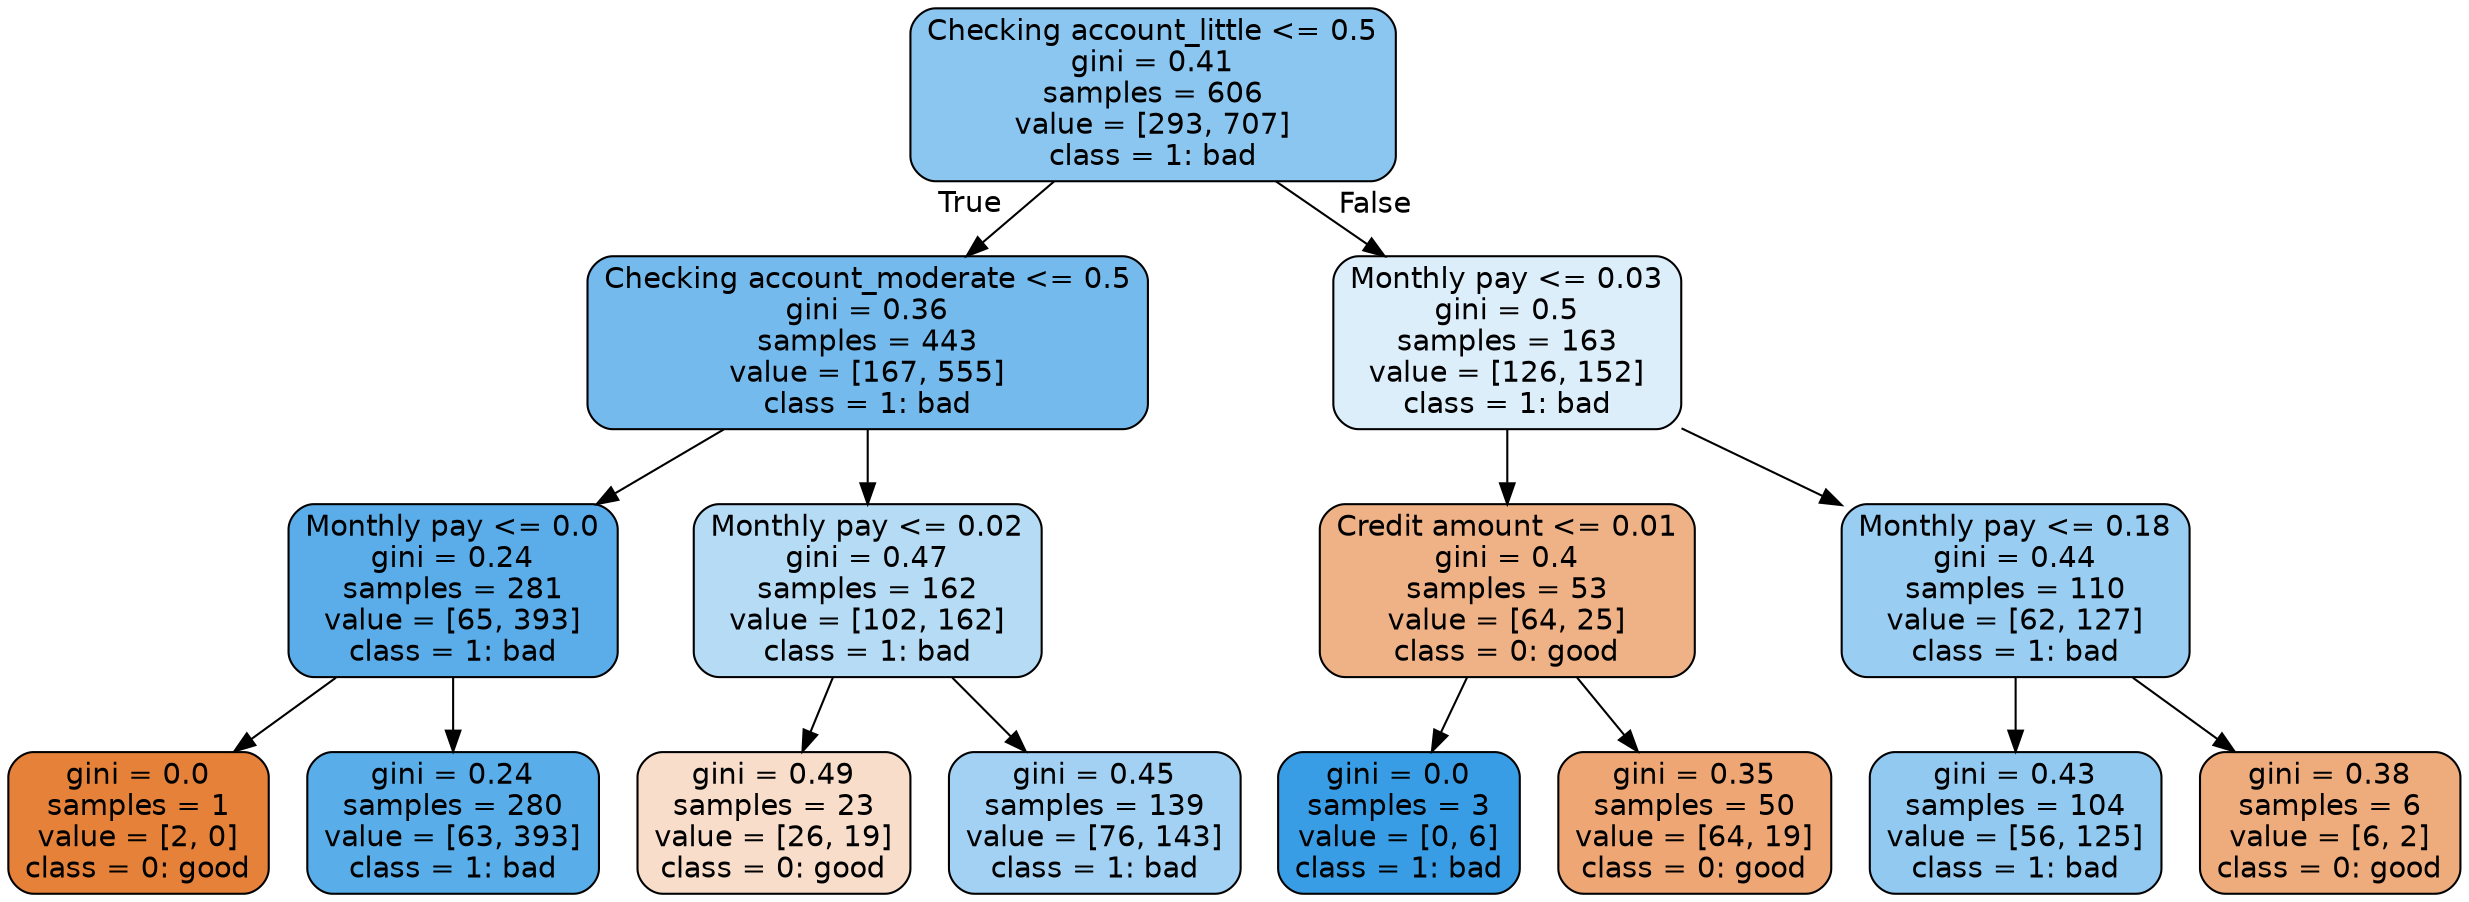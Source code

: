 digraph Tree {
node [shape=box, style="filled, rounded", color="black", fontname="helvetica"] ;
edge [fontname="helvetica"] ;
0 [label="Checking account_little <= 0.5\ngini = 0.41\nsamples = 606\nvalue = [293, 707]\nclass = 1: bad", fillcolor="#8bc6f0"] ;
1 [label="Checking account_moderate <= 0.5\ngini = 0.36\nsamples = 443\nvalue = [167, 555]\nclass = 1: bad", fillcolor="#75baed"] ;
0 -> 1 [labeldistance=2.5, labelangle=45, headlabel="True"] ;
2 [label="Monthly pay <= 0.0\ngini = 0.24\nsamples = 281\nvalue = [65, 393]\nclass = 1: bad", fillcolor="#5aade9"] ;
1 -> 2 ;
3 [label="gini = 0.0\nsamples = 1\nvalue = [2, 0]\nclass = 0: good", fillcolor="#e58139"] ;
2 -> 3 ;
4 [label="gini = 0.24\nsamples = 280\nvalue = [63, 393]\nclass = 1: bad", fillcolor="#59ade9"] ;
2 -> 4 ;
5 [label="Monthly pay <= 0.02\ngini = 0.47\nsamples = 162\nvalue = [102, 162]\nclass = 1: bad", fillcolor="#b6dbf5"] ;
1 -> 5 ;
6 [label="gini = 0.49\nsamples = 23\nvalue = [26, 19]\nclass = 0: good", fillcolor="#f8ddca"] ;
5 -> 6 ;
7 [label="gini = 0.45\nsamples = 139\nvalue = [76, 143]\nclass = 1: bad", fillcolor="#a2d1f3"] ;
5 -> 7 ;
8 [label="Monthly pay <= 0.03\ngini = 0.5\nsamples = 163\nvalue = [126, 152]\nclass = 1: bad", fillcolor="#ddeefb"] ;
0 -> 8 [labeldistance=2.5, labelangle=-45, headlabel="False"] ;
9 [label="Credit amount <= 0.01\ngini = 0.4\nsamples = 53\nvalue = [64, 25]\nclass = 0: good", fillcolor="#efb286"] ;
8 -> 9 ;
10 [label="gini = 0.0\nsamples = 3\nvalue = [0, 6]\nclass = 1: bad", fillcolor="#399de5"] ;
9 -> 10 ;
11 [label="gini = 0.35\nsamples = 50\nvalue = [64, 19]\nclass = 0: good", fillcolor="#eda674"] ;
9 -> 11 ;
12 [label="Monthly pay <= 0.18\ngini = 0.44\nsamples = 110\nvalue = [62, 127]\nclass = 1: bad", fillcolor="#9acdf2"] ;
8 -> 12 ;
13 [label="gini = 0.43\nsamples = 104\nvalue = [56, 125]\nclass = 1: bad", fillcolor="#92c9f1"] ;
12 -> 13 ;
14 [label="gini = 0.38\nsamples = 6\nvalue = [6, 2]\nclass = 0: good", fillcolor="#eeab7b"] ;
12 -> 14 ;
}